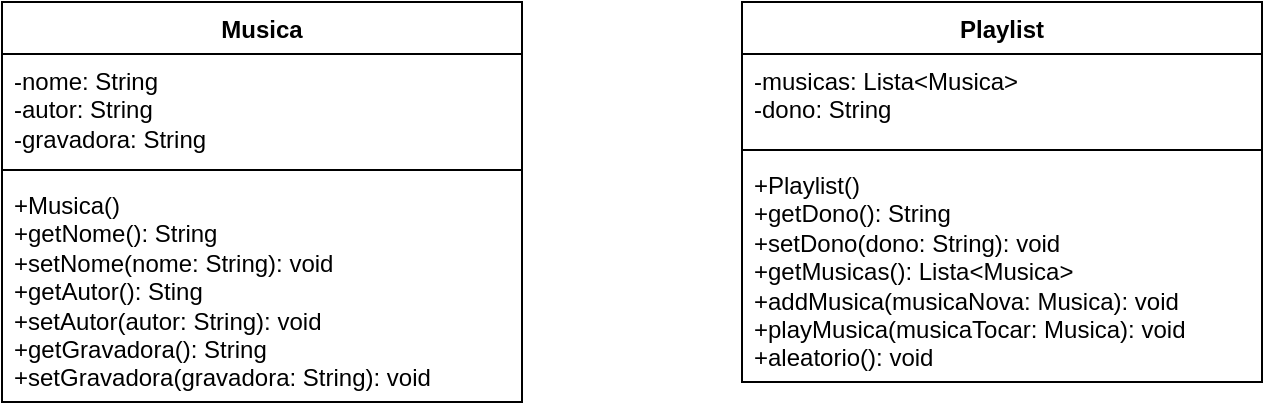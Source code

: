 <mxfile version="24.1.0" type="github">
  <diagram id="C5RBs43oDa-KdzZeNtuy" name="Page-1">
    <mxGraphModel dx="1235" dy="614" grid="1" gridSize="10" guides="1" tooltips="1" connect="1" arrows="1" fold="1" page="1" pageScale="1" pageWidth="827" pageHeight="1169" math="0" shadow="0">
      <root>
        <mxCell id="WIyWlLk6GJQsqaUBKTNV-0" />
        <mxCell id="WIyWlLk6GJQsqaUBKTNV-1" parent="WIyWlLk6GJQsqaUBKTNV-0" />
        <mxCell id="FPIB8zg-wwrVl2GLh9i_-3" value="Musica" style="swimlane;fontStyle=1;align=center;verticalAlign=top;childLayout=stackLayout;horizontal=1;startSize=26;horizontalStack=0;resizeParent=1;resizeParentMax=0;resizeLast=0;collapsible=1;marginBottom=0;whiteSpace=wrap;html=1;" vertex="1" parent="WIyWlLk6GJQsqaUBKTNV-1">
          <mxGeometry x="110" y="120" width="260" height="200" as="geometry" />
        </mxCell>
        <mxCell id="FPIB8zg-wwrVl2GLh9i_-4" value="-nome: String&lt;div&gt;-autor: String&lt;/div&gt;&lt;div&gt;-gravadora: String&lt;/div&gt;" style="text;strokeColor=none;fillColor=none;align=left;verticalAlign=top;spacingLeft=4;spacingRight=4;overflow=hidden;rotatable=0;points=[[0,0.5],[1,0.5]];portConstraint=eastwest;whiteSpace=wrap;html=1;" vertex="1" parent="FPIB8zg-wwrVl2GLh9i_-3">
          <mxGeometry y="26" width="260" height="54" as="geometry" />
        </mxCell>
        <mxCell id="FPIB8zg-wwrVl2GLh9i_-5" value="" style="line;strokeWidth=1;fillColor=none;align=left;verticalAlign=middle;spacingTop=-1;spacingLeft=3;spacingRight=3;rotatable=0;labelPosition=right;points=[];portConstraint=eastwest;strokeColor=inherit;" vertex="1" parent="FPIB8zg-wwrVl2GLh9i_-3">
          <mxGeometry y="80" width="260" height="8" as="geometry" />
        </mxCell>
        <mxCell id="FPIB8zg-wwrVl2GLh9i_-6" value="+Musica()&lt;div&gt;+getNome(): String&lt;/div&gt;&lt;div&gt;+setNome(nome: String): void&lt;/div&gt;&lt;div&gt;+getAutor(): Sting&lt;/div&gt;&lt;div&gt;+setAutor(autor: String): void&lt;/div&gt;&lt;div&gt;+getGravadora(): String&lt;/div&gt;&lt;div&gt;+setGravadora(gravadora: String): void&lt;/div&gt;" style="text;strokeColor=none;fillColor=none;align=left;verticalAlign=top;spacingLeft=4;spacingRight=4;overflow=hidden;rotatable=0;points=[[0,0.5],[1,0.5]];portConstraint=eastwest;whiteSpace=wrap;html=1;" vertex="1" parent="FPIB8zg-wwrVl2GLh9i_-3">
          <mxGeometry y="88" width="260" height="112" as="geometry" />
        </mxCell>
        <mxCell id="FPIB8zg-wwrVl2GLh9i_-7" value="Playlist" style="swimlane;fontStyle=1;align=center;verticalAlign=top;childLayout=stackLayout;horizontal=1;startSize=26;horizontalStack=0;resizeParent=1;resizeParentMax=0;resizeLast=0;collapsible=1;marginBottom=0;whiteSpace=wrap;html=1;" vertex="1" parent="WIyWlLk6GJQsqaUBKTNV-1">
          <mxGeometry x="480" y="120" width="260" height="190" as="geometry" />
        </mxCell>
        <mxCell id="FPIB8zg-wwrVl2GLh9i_-8" value="-musicas: Lista&amp;lt;Musica&amp;gt;&lt;div&gt;-dono: String&lt;/div&gt;" style="text;strokeColor=none;fillColor=none;align=left;verticalAlign=top;spacingLeft=4;spacingRight=4;overflow=hidden;rotatable=0;points=[[0,0.5],[1,0.5]];portConstraint=eastwest;whiteSpace=wrap;html=1;" vertex="1" parent="FPIB8zg-wwrVl2GLh9i_-7">
          <mxGeometry y="26" width="260" height="44" as="geometry" />
        </mxCell>
        <mxCell id="FPIB8zg-wwrVl2GLh9i_-9" value="" style="line;strokeWidth=1;fillColor=none;align=left;verticalAlign=middle;spacingTop=-1;spacingLeft=3;spacingRight=3;rotatable=0;labelPosition=right;points=[];portConstraint=eastwest;strokeColor=inherit;" vertex="1" parent="FPIB8zg-wwrVl2GLh9i_-7">
          <mxGeometry y="70" width="260" height="8" as="geometry" />
        </mxCell>
        <mxCell id="FPIB8zg-wwrVl2GLh9i_-10" value="+Playlist()&lt;div&gt;+getDono(): String&lt;/div&gt;&lt;div&gt;+setDono(dono: String): void&lt;/div&gt;&lt;div&gt;+getMusicas(): Lista&amp;lt;Musica&amp;gt;&lt;br&gt;&lt;/div&gt;&lt;div&gt;+addMusica(musicaNova: Musica): void&lt;/div&gt;&lt;div&gt;+playMusica(musicaTocar: Musica): void&lt;/div&gt;&lt;div&gt;+aleatorio(): void&lt;/div&gt;" style="text;strokeColor=none;fillColor=none;align=left;verticalAlign=top;spacingLeft=4;spacingRight=4;overflow=hidden;rotatable=0;points=[[0,0.5],[1,0.5]];portConstraint=eastwest;whiteSpace=wrap;html=1;" vertex="1" parent="FPIB8zg-wwrVl2GLh9i_-7">
          <mxGeometry y="78" width="260" height="112" as="geometry" />
        </mxCell>
      </root>
    </mxGraphModel>
  </diagram>
</mxfile>

